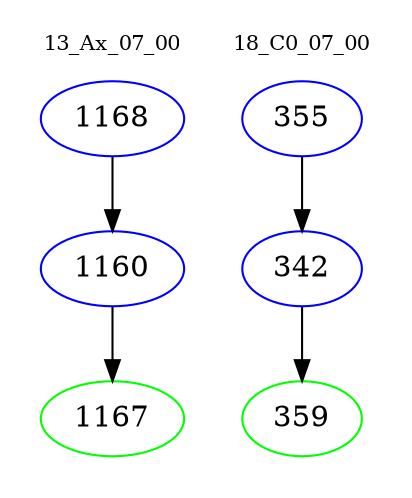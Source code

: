 digraph{
subgraph cluster_0 {
color = white
label = "13_Ax_07_00";
fontsize=10;
T0_1168 [label="1168", color="blue"]
T0_1168 -> T0_1160 [color="black"]
T0_1160 [label="1160", color="blue"]
T0_1160 -> T0_1167 [color="black"]
T0_1167 [label="1167", color="green"]
}
subgraph cluster_1 {
color = white
label = "18_C0_07_00";
fontsize=10;
T1_355 [label="355", color="blue"]
T1_355 -> T1_342 [color="black"]
T1_342 [label="342", color="blue"]
T1_342 -> T1_359 [color="black"]
T1_359 [label="359", color="green"]
}
}
